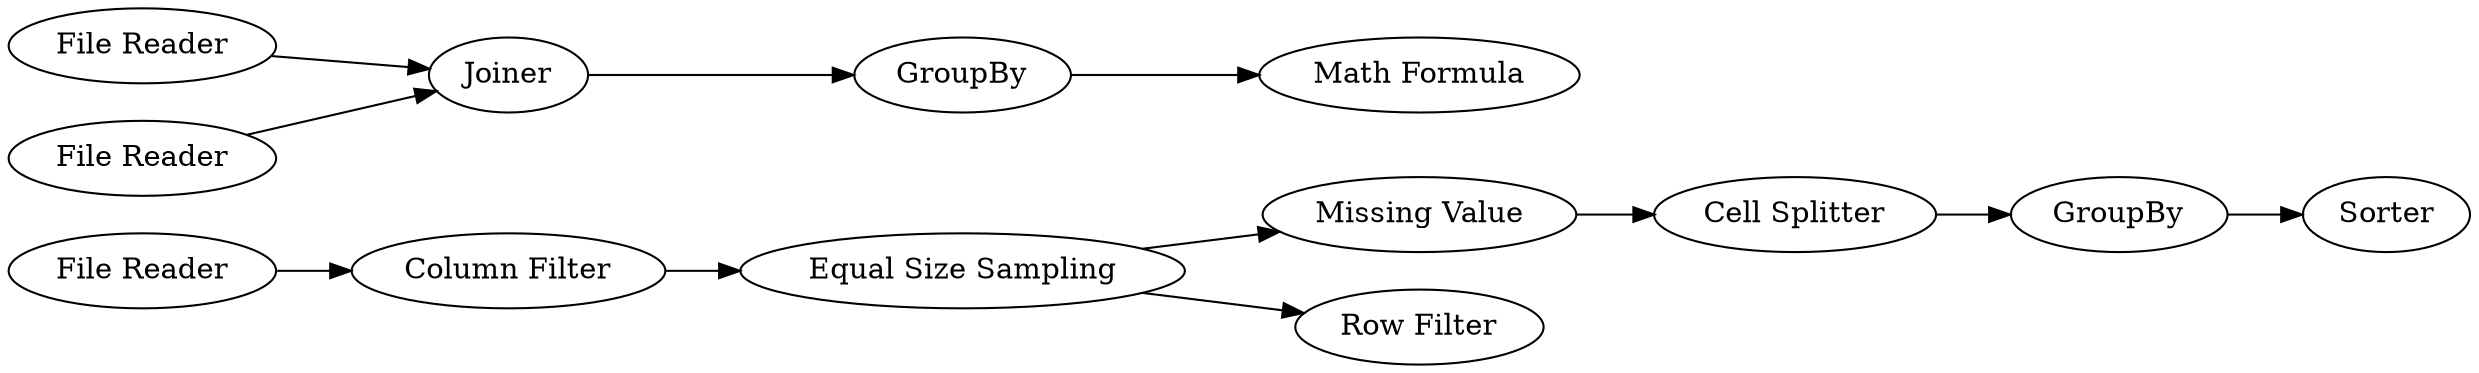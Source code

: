 digraph {
	12 -> 13
	4 -> 5
	9 -> 11
	3 -> 4
	13 -> 14
	11 -> 12
	9 -> 10
	2 -> 3
	6 -> 7
	1 -> 3
	7 -> 9
	5 [label="Math Formula"]
	14 [label=Sorter]
	13 [label=GroupBy]
	1 [label="File Reader"]
	7 [label="Column Filter"]
	9 [label="Equal Size Sampling"]
	11 [label="Missing Value"]
	4 [label=GroupBy]
	6 [label="File Reader"]
	12 [label="Cell Splitter"]
	3 [label=Joiner]
	2 [label="File Reader"]
	10 [label="Row Filter"]
	rankdir=LR
}
